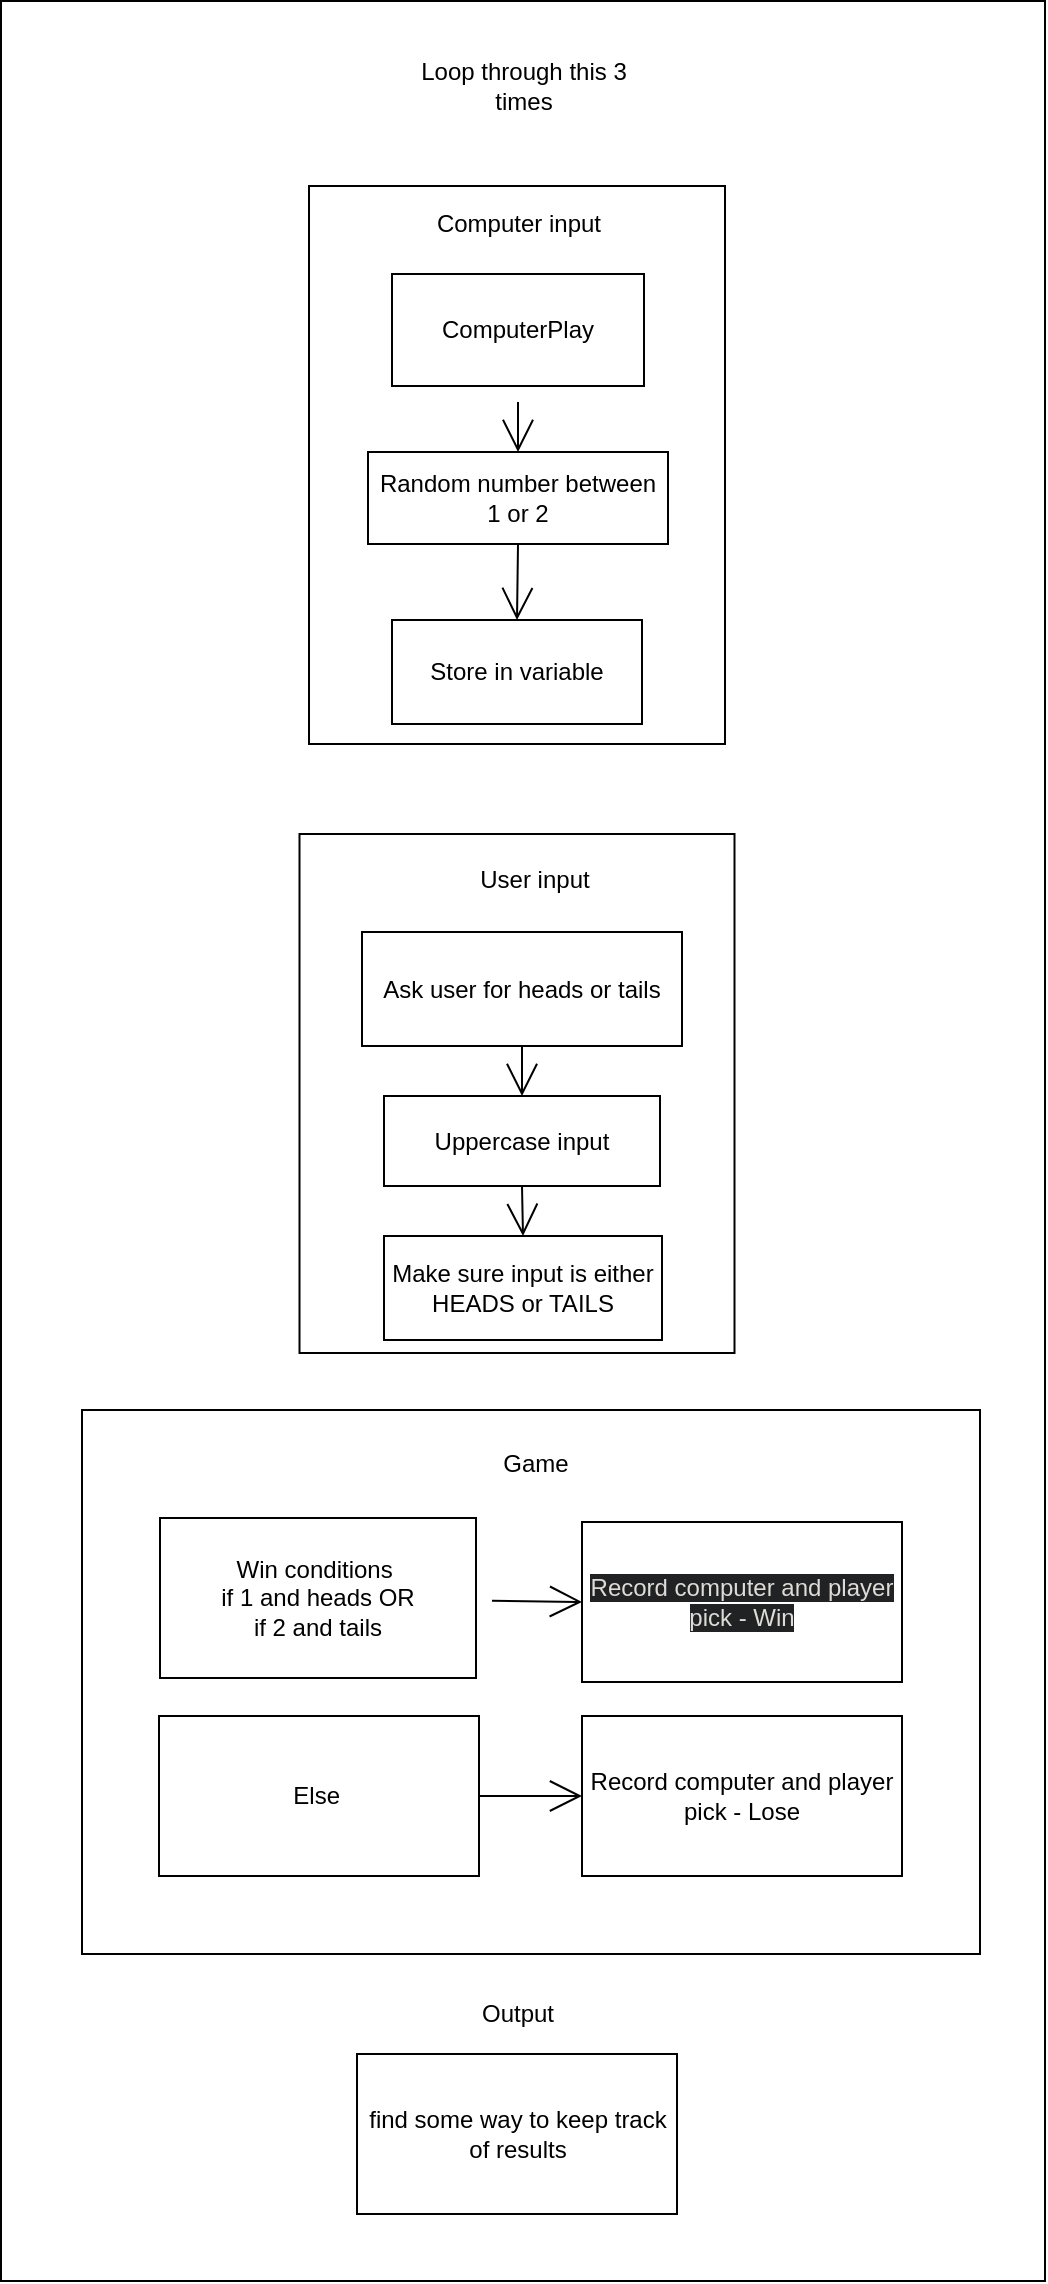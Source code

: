 <mxfile version="16.2.7" type="device"><diagram id="3XaiTUPdBOrpDMMURz89" name="Page-1"><mxGraphModel dx="775" dy="1145" grid="0" gridSize="10" guides="1" tooltips="1" connect="1" arrows="1" fold="1" page="0" pageScale="1" pageWidth="850" pageHeight="1100" math="0" shadow="0"><root><mxCell id="0"/><mxCell id="1" parent="0"/><mxCell id="SyonQl0XAzaSoNNp5nOc-30" value="" style="rounded=0;whiteSpace=wrap;html=1;hachureGap=4;" vertex="1" parent="1"><mxGeometry x="38.5" y="21.5" width="522" height="1140" as="geometry"/></mxCell><mxCell id="SyonQl0XAzaSoNNp5nOc-26" value="" style="rounded=0;whiteSpace=wrap;html=1;hachureGap=4;" vertex="1" parent="1"><mxGeometry x="79" y="726" width="449" height="272" as="geometry"/></mxCell><mxCell id="SyonQl0XAzaSoNNp5nOc-12" value="" style="rounded=0;whiteSpace=wrap;html=1;hachureGap=4;" vertex="1" parent="1"><mxGeometry x="187.75" y="438" width="217.5" height="259.5" as="geometry"/></mxCell><mxCell id="SyonQl0XAzaSoNNp5nOc-6" value="" style="rounded=0;whiteSpace=wrap;html=1;hachureGap=4;" vertex="1" parent="1"><mxGeometry x="192.5" y="114" width="208" height="279" as="geometry"/></mxCell><mxCell id="SyonQl0XAzaSoNNp5nOc-3" style="edgeStyle=none;curved=1;rounded=0;orthogonalLoop=1;jettySize=auto;html=1;entryX=0.5;entryY=0;entryDx=0;entryDy=0;endArrow=open;startSize=14;endSize=14;sourcePerimeterSpacing=8;targetPerimeterSpacing=8;" edge="1" parent="1" source="KzQVMjfDyKVhnX4PZjaU-1" target="SyonQl0XAzaSoNNp5nOc-1"><mxGeometry relative="1" as="geometry"/></mxCell><mxCell id="KzQVMjfDyKVhnX4PZjaU-1" value="ComputerPlay" style="rounded=0;whiteSpace=wrap;html=1;hachureGap=4;" parent="1" vertex="1"><mxGeometry x="234" y="158" width="126" height="56" as="geometry"/></mxCell><mxCell id="SyonQl0XAzaSoNNp5nOc-5" style="edgeStyle=none;curved=1;rounded=0;orthogonalLoop=1;jettySize=auto;html=1;exitX=0.5;exitY=1;exitDx=0;exitDy=0;entryX=0.5;entryY=0;entryDx=0;entryDy=0;endArrow=open;startSize=14;endSize=14;sourcePerimeterSpacing=8;targetPerimeterSpacing=8;" edge="1" parent="1" source="SyonQl0XAzaSoNNp5nOc-1" target="SyonQl0XAzaSoNNp5nOc-4"><mxGeometry relative="1" as="geometry"/></mxCell><mxCell id="SyonQl0XAzaSoNNp5nOc-1" value="Random number between 1 or 2" style="rounded=0;whiteSpace=wrap;html=1;hachureGap=4;" vertex="1" parent="1"><mxGeometry x="222" y="247" width="150" height="46" as="geometry"/></mxCell><mxCell id="SyonQl0XAzaSoNNp5nOc-4" value="Store in variable" style="rounded=0;whiteSpace=wrap;html=1;hachureGap=4;" vertex="1" parent="1"><mxGeometry x="234" y="331" width="125" height="52" as="geometry"/></mxCell><mxCell id="SyonQl0XAzaSoNNp5nOc-14" style="edgeStyle=none;curved=1;rounded=0;orthogonalLoop=1;jettySize=auto;html=1;exitX=0.5;exitY=1;exitDx=0;exitDy=0;entryX=0.5;entryY=0;entryDx=0;entryDy=0;endArrow=open;startSize=14;endSize=14;sourcePerimeterSpacing=8;targetPerimeterSpacing=8;" edge="1" parent="1" source="SyonQl0XAzaSoNNp5nOc-7" target="SyonQl0XAzaSoNNp5nOc-8"><mxGeometry relative="1" as="geometry"/></mxCell><mxCell id="SyonQl0XAzaSoNNp5nOc-7" value="Ask user for heads or tails" style="rounded=0;whiteSpace=wrap;html=1;hachureGap=4;" vertex="1" parent="1"><mxGeometry x="219" y="487" width="160" height="57" as="geometry"/></mxCell><mxCell id="SyonQl0XAzaSoNNp5nOc-17" style="edgeStyle=none;curved=1;rounded=0;orthogonalLoop=1;jettySize=auto;html=1;exitX=0.5;exitY=1;exitDx=0;exitDy=0;entryX=0.5;entryY=0;entryDx=0;entryDy=0;endArrow=open;startSize=14;endSize=14;sourcePerimeterSpacing=8;targetPerimeterSpacing=8;" edge="1" parent="1" source="SyonQl0XAzaSoNNp5nOc-8" target="SyonQl0XAzaSoNNp5nOc-9"><mxGeometry relative="1" as="geometry"/></mxCell><mxCell id="SyonQl0XAzaSoNNp5nOc-8" value="Uppercase input" style="rounded=0;whiteSpace=wrap;html=1;hachureGap=4;" vertex="1" parent="1"><mxGeometry x="230" y="569" width="138" height="45" as="geometry"/></mxCell><mxCell id="SyonQl0XAzaSoNNp5nOc-9" value="Make sure input is either HEADS or TAILS" style="rounded=0;whiteSpace=wrap;html=1;hachureGap=4;" vertex="1" parent="1"><mxGeometry x="230" y="639" width="139" height="52" as="geometry"/></mxCell><mxCell id="SyonQl0XAzaSoNNp5nOc-10" value="Computer input" style="text;strokeColor=none;fillColor=none;html=1;align=center;verticalAlign=middle;whiteSpace=wrap;rounded=0;hachureGap=4;" vertex="1" parent="1"><mxGeometry x="243.5" y="118" width="107" height="30" as="geometry"/></mxCell><mxCell id="SyonQl0XAzaSoNNp5nOc-13" value="User input" style="text;strokeColor=none;fillColor=none;html=1;align=center;verticalAlign=middle;whiteSpace=wrap;rounded=0;hachureGap=4;" vertex="1" parent="1"><mxGeometry x="255" y="446" width="101" height="30" as="geometry"/></mxCell><mxCell id="SyonQl0XAzaSoNNp5nOc-25" style="edgeStyle=none;curved=1;rounded=0;orthogonalLoop=1;jettySize=auto;html=1;endArrow=open;startSize=14;endSize=14;sourcePerimeterSpacing=8;targetPerimeterSpacing=8;entryX=0;entryY=0.5;entryDx=0;entryDy=0;" edge="1" parent="1" source="SyonQl0XAzaSoNNp5nOc-18" target="SyonQl0XAzaSoNNp5nOc-23"><mxGeometry relative="1" as="geometry"><mxPoint x="243" y="820" as="targetPoint"/></mxGeometry></mxCell><mxCell id="SyonQl0XAzaSoNNp5nOc-18" value="Win conditions&amp;nbsp;&lt;br&gt;if 1 and heads OR&lt;br&gt;if 2 and tails" style="rounded=0;whiteSpace=wrap;html=1;hachureGap=4;" vertex="1" parent="1"><mxGeometry x="118" y="780" width="158" height="80" as="geometry"/></mxCell><mxCell id="SyonQl0XAzaSoNNp5nOc-22" style="edgeStyle=none;curved=1;rounded=0;orthogonalLoop=1;jettySize=auto;html=1;exitX=1;exitY=0.5;exitDx=0;exitDy=0;entryX=0;entryY=0.5;entryDx=0;entryDy=0;endArrow=open;startSize=14;endSize=14;sourcePerimeterSpacing=8;targetPerimeterSpacing=8;" edge="1" parent="1" source="SyonQl0XAzaSoNNp5nOc-20" target="SyonQl0XAzaSoNNp5nOc-21"><mxGeometry relative="1" as="geometry"/></mxCell><mxCell id="SyonQl0XAzaSoNNp5nOc-20" value="Else&amp;nbsp;" style="rounded=0;whiteSpace=wrap;html=1;hachureGap=4;" vertex="1" parent="1"><mxGeometry x="117.5" y="879" width="160" height="80" as="geometry"/></mxCell><mxCell id="SyonQl0XAzaSoNNp5nOc-21" value="Record computer and player pick - Lose" style="rounded=0;whiteSpace=wrap;html=1;hachureGap=4;" vertex="1" parent="1"><mxGeometry x="329" y="879" width="160" height="80" as="geometry"/></mxCell><mxCell id="SyonQl0XAzaSoNNp5nOc-23" value="&lt;span style=&quot;color: rgb(223 , 220 , 215) ; font-family: &amp;#34;helvetica&amp;#34; ; font-size: 12px ; font-style: normal ; font-weight: 400 ; letter-spacing: normal ; text-align: center ; text-indent: 0px ; text-transform: none ; word-spacing: 0px ; background-color: rgb(32 , 34 , 36) ; display: inline ; float: none&quot;&gt;Record computer and player pick - Win&lt;/span&gt;" style="rounded=0;whiteSpace=wrap;html=1;hachureGap=4;" vertex="1" parent="1"><mxGeometry x="329" y="782" width="160" height="80" as="geometry"/></mxCell><mxCell id="SyonQl0XAzaSoNNp5nOc-27" value="Game" style="text;strokeColor=none;fillColor=none;html=1;align=center;verticalAlign=middle;whiteSpace=wrap;rounded=0;hachureGap=4;" vertex="1" parent="1"><mxGeometry x="275.5" y="738" width="60" height="30" as="geometry"/></mxCell><mxCell id="SyonQl0XAzaSoNNp5nOc-28" value="Output" style="text;strokeColor=none;fillColor=none;html=1;align=center;verticalAlign=middle;whiteSpace=wrap;rounded=0;hachureGap=4;" vertex="1" parent="1"><mxGeometry x="266.5" y="1013" width="60" height="30" as="geometry"/></mxCell><mxCell id="SyonQl0XAzaSoNNp5nOc-29" value="find some way to keep track of results" style="rounded=0;whiteSpace=wrap;html=1;hachureGap=4;" vertex="1" parent="1"><mxGeometry x="216.5" y="1048" width="160" height="80" as="geometry"/></mxCell><mxCell id="SyonQl0XAzaSoNNp5nOc-31" value="Loop through this 3 times" style="text;strokeColor=none;fillColor=none;html=1;align=center;verticalAlign=middle;whiteSpace=wrap;rounded=0;hachureGap=4;" vertex="1" parent="1"><mxGeometry x="234.5" y="33" width="130" height="62" as="geometry"/></mxCell></root></mxGraphModel></diagram></mxfile>